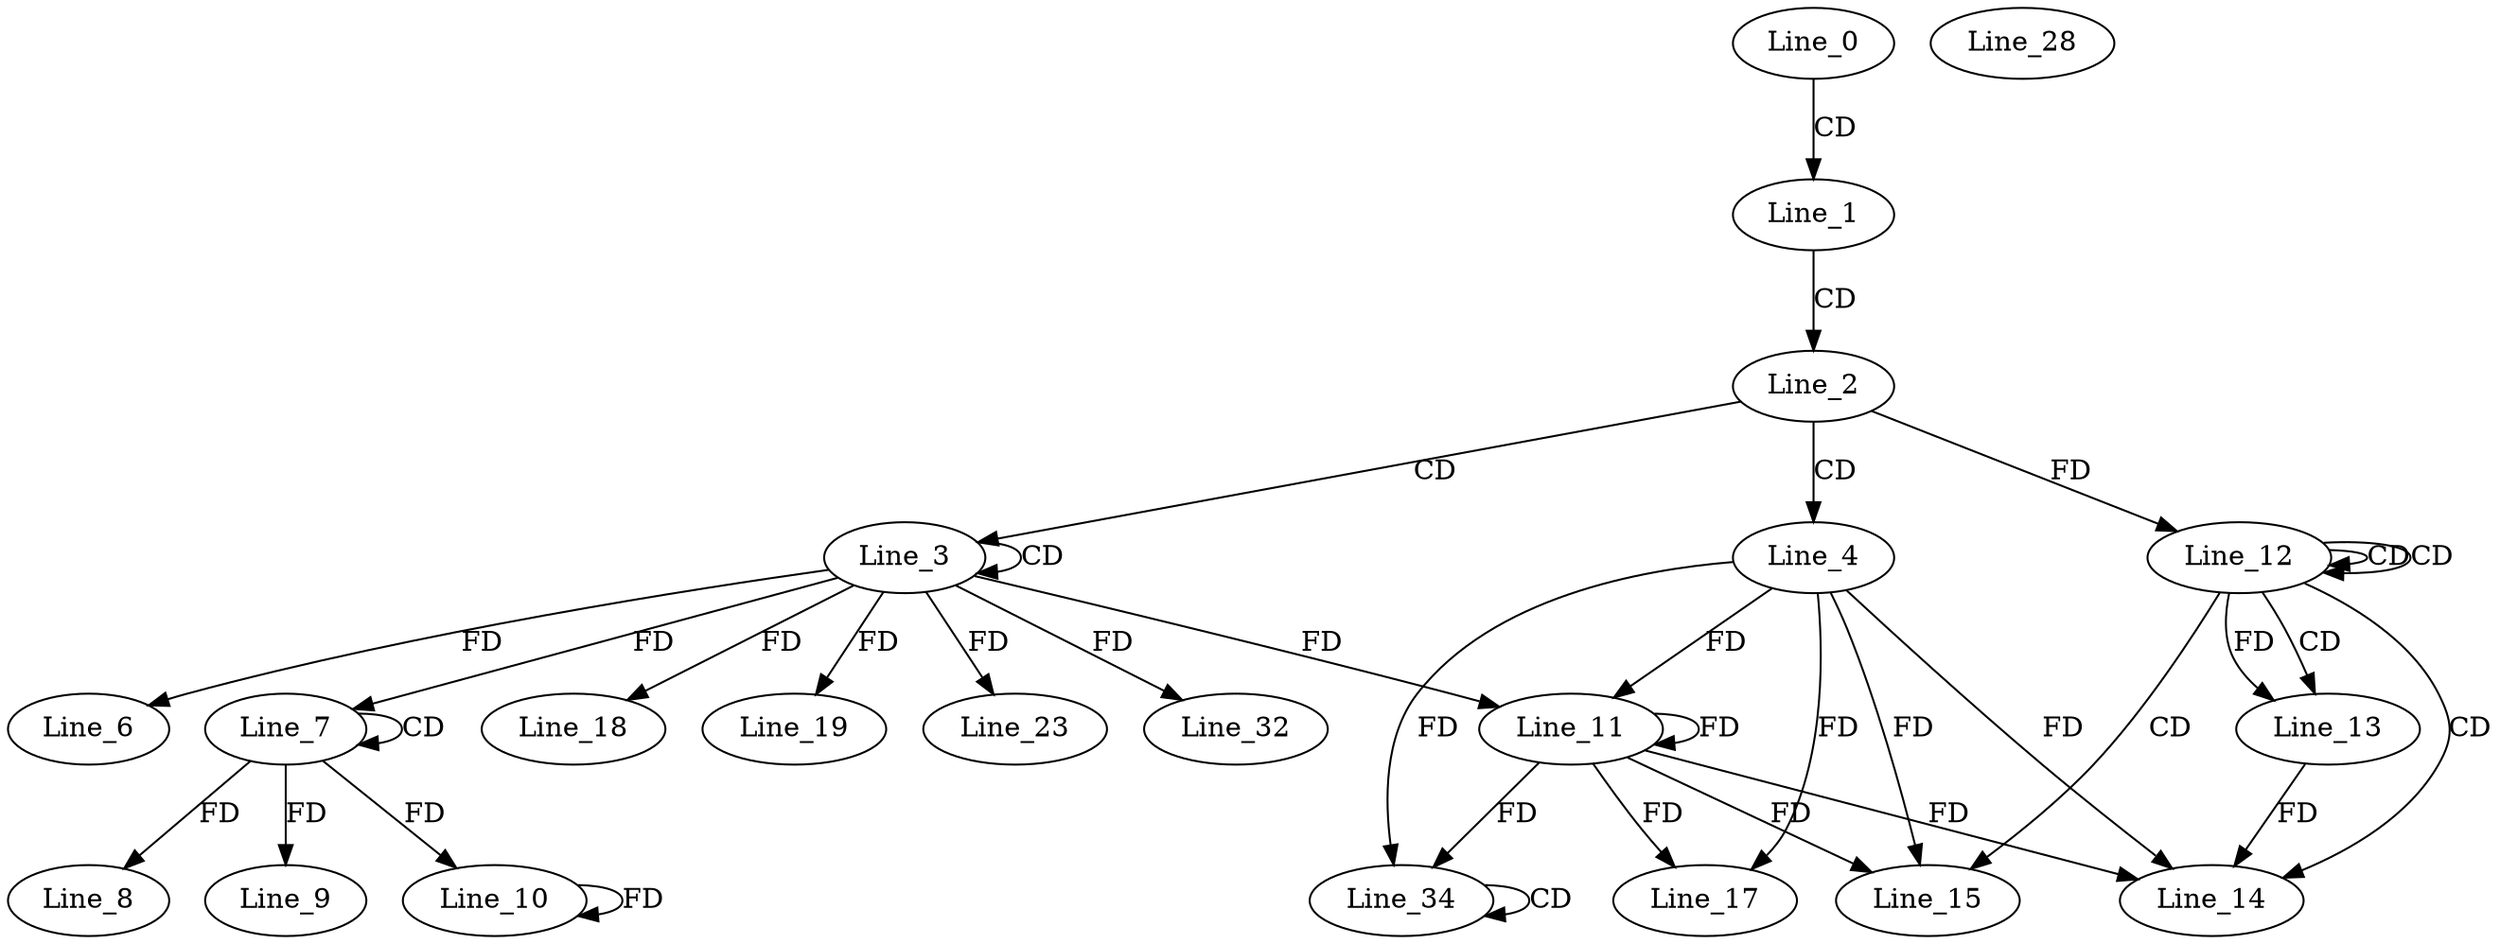 digraph G {
  Line_0;
  Line_1;
  Line_2;
  Line_3;
  Line_3;
  Line_4;
  Line_6;
  Line_7;
  Line_7;
  Line_8;
  Line_9;
  Line_10;
  Line_11;
  Line_11;
  Line_12;
  Line_12;
  Line_12;
  Line_12;
  Line_13;
  Line_13;
  Line_14;
  Line_15;
  Line_17;
  Line_18;
  Line_19;
  Line_23;
  Line_28;
  Line_32;
  Line_34;
  Line_34;
  Line_0 -> Line_1 [ label="CD" ];
  Line_1 -> Line_2 [ label="CD" ];
  Line_2 -> Line_3 [ label="CD" ];
  Line_3 -> Line_3 [ label="CD" ];
  Line_2 -> Line_4 [ label="CD" ];
  Line_3 -> Line_6 [ label="FD" ];
  Line_7 -> Line_7 [ label="CD" ];
  Line_3 -> Line_7 [ label="FD" ];
  Line_7 -> Line_8 [ label="FD" ];
  Line_7 -> Line_9 [ label="FD" ];
  Line_7 -> Line_10 [ label="FD" ];
  Line_10 -> Line_10 [ label="FD" ];
  Line_4 -> Line_11 [ label="FD" ];
  Line_11 -> Line_11 [ label="FD" ];
  Line_3 -> Line_11 [ label="FD" ];
  Line_12 -> Line_12 [ label="CD" ];
  Line_12 -> Line_12 [ label="CD" ];
  Line_2 -> Line_12 [ label="FD" ];
  Line_12 -> Line_13 [ label="CD" ];
  Line_12 -> Line_13 [ label="FD" ];
  Line_12 -> Line_14 [ label="CD" ];
  Line_4 -> Line_14 [ label="FD" ];
  Line_11 -> Line_14 [ label="FD" ];
  Line_13 -> Line_14 [ label="FD" ];
  Line_12 -> Line_15 [ label="CD" ];
  Line_4 -> Line_15 [ label="FD" ];
  Line_11 -> Line_15 [ label="FD" ];
  Line_4 -> Line_17 [ label="FD" ];
  Line_11 -> Line_17 [ label="FD" ];
  Line_3 -> Line_18 [ label="FD" ];
  Line_3 -> Line_19 [ label="FD" ];
  Line_3 -> Line_23 [ label="FD" ];
  Line_3 -> Line_32 [ label="FD" ];
  Line_4 -> Line_34 [ label="FD" ];
  Line_11 -> Line_34 [ label="FD" ];
  Line_34 -> Line_34 [ label="CD" ];
}
